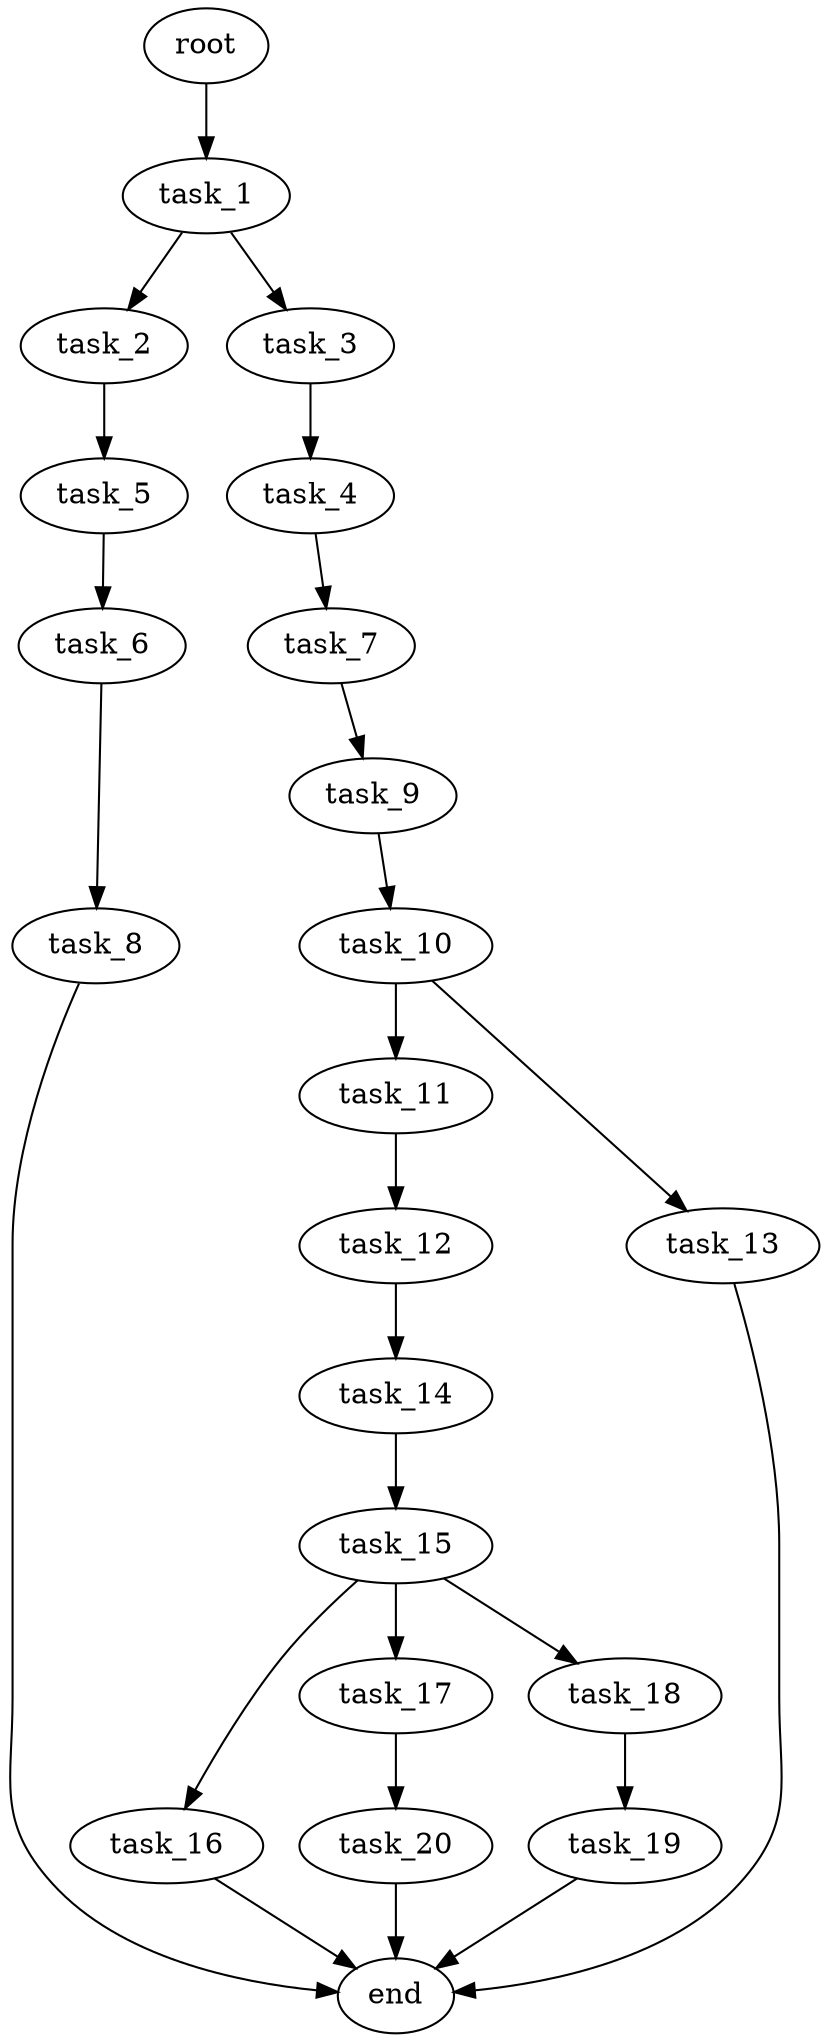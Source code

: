digraph G {
  root [size="0.000000e+00"];
  task_1 [size="7.652977e+09"];
  task_2 [size="4.377324e+09"];
  task_3 [size="3.951737e+09"];
  task_4 [size="6.607571e+09"];
  task_5 [size="4.740403e+09"];
  task_6 [size="5.335144e+09"];
  task_7 [size="1.364678e+09"];
  task_8 [size="3.910535e+09"];
  task_9 [size="7.975049e+09"];
  task_10 [size="5.457699e+09"];
  task_11 [size="9.601383e+09"];
  task_12 [size="1.441611e+09"];
  task_13 [size="6.773213e+09"];
  task_14 [size="9.141775e+09"];
  task_15 [size="7.950376e+09"];
  task_16 [size="7.293516e+09"];
  task_17 [size="3.731932e+09"];
  task_18 [size="9.494702e+09"];
  task_19 [size="5.535688e+09"];
  task_20 [size="5.551142e+09"];
  end [size="0.000000e+00"];

  root -> task_1 [size="1.000000e-12"];
  task_1 -> task_2 [size="4.377324e+08"];
  task_1 -> task_3 [size="3.951737e+08"];
  task_2 -> task_5 [size="4.740403e+08"];
  task_3 -> task_4 [size="6.607571e+08"];
  task_4 -> task_7 [size="1.364678e+08"];
  task_5 -> task_6 [size="5.335144e+08"];
  task_6 -> task_8 [size="3.910535e+08"];
  task_7 -> task_9 [size="7.975049e+08"];
  task_8 -> end [size="1.000000e-12"];
  task_9 -> task_10 [size="5.457699e+08"];
  task_10 -> task_11 [size="9.601383e+08"];
  task_10 -> task_13 [size="6.773213e+08"];
  task_11 -> task_12 [size="1.441611e+08"];
  task_12 -> task_14 [size="9.141775e+08"];
  task_13 -> end [size="1.000000e-12"];
  task_14 -> task_15 [size="7.950376e+08"];
  task_15 -> task_16 [size="7.293516e+08"];
  task_15 -> task_17 [size="3.731932e+08"];
  task_15 -> task_18 [size="9.494702e+08"];
  task_16 -> end [size="1.000000e-12"];
  task_17 -> task_20 [size="5.551142e+08"];
  task_18 -> task_19 [size="5.535688e+08"];
  task_19 -> end [size="1.000000e-12"];
  task_20 -> end [size="1.000000e-12"];
}

